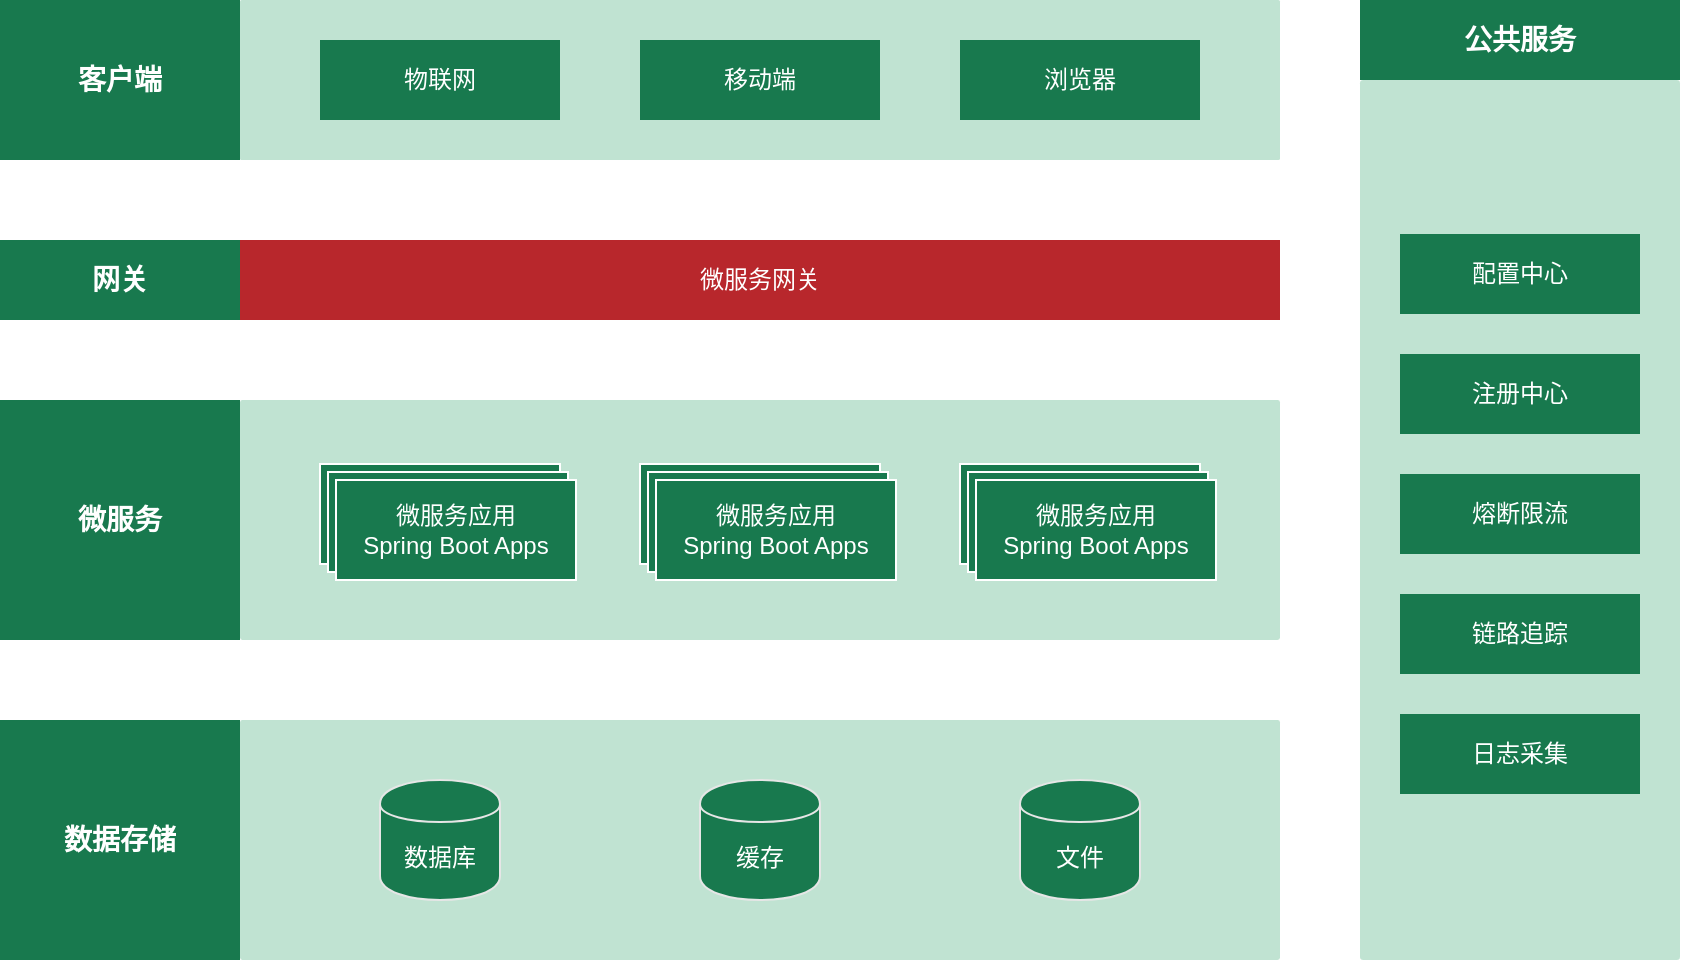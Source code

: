 <mxfile version="24.7.1" type="device">
  <diagram name="1" id="nFjHmLXBQdMYMabAr-h3">
    <mxGraphModel dx="1434" dy="844" grid="1" gridSize="10" guides="1" tooltips="1" connect="1" arrows="1" fold="1" page="0" pageScale="1" pageWidth="1654" pageHeight="1169" background="none" math="0" shadow="0">
      <root>
        <mxCell id="0" />
        <mxCell id="1" parent="0" />
        <mxCell id="EoBF23q6mw_MP7eQ5YkC-1" value="" style="rounded=1;whiteSpace=wrap;html=1;fillColor=#30a46c;fontSize=12;strokeColor=none;fontColor=default;align=center;verticalAlign=middle;fontFamily=Helvetica;opacity=30;arcSize=1;fontStyle=0;" parent="1" vertex="1">
          <mxGeometry x="240" y="80" width="520" height="80" as="geometry" />
        </mxCell>
        <mxCell id="EoBF23q6mw_MP7eQ5YkC-2" value="客户端" style="rounded=0;whiteSpace=wrap;html=1;fillColor=#18794E;fontSize=14;strokeColor=none;fontColor=#FFFFFF;fontStyle=1" parent="1" vertex="1">
          <mxGeometry x="120" y="80" width="120" height="80" as="geometry" />
        </mxCell>
        <mxCell id="EoBF23q6mw_MP7eQ5YkC-3" value="网关" style="rounded=0;whiteSpace=wrap;html=1;fillColor=#18794E;fontSize=14;strokeColor=none;fontColor=#FFFFFF;fontStyle=1;align=center;verticalAlign=middle;fontFamily=Helvetica;" parent="1" vertex="1">
          <mxGeometry x="120" y="200" width="120" height="40" as="geometry" />
        </mxCell>
        <mxCell id="EoBF23q6mw_MP7eQ5YkC-4" value="微服务网关" style="rounded=0;whiteSpace=wrap;html=1;fillColor=#b8272c;fontSize=12;strokeColor=none;fontColor=#FFFFFF;fontStyle=0;align=center;verticalAlign=middle;arcSize=1;fontFamily=Helvetica;" parent="1" vertex="1">
          <mxGeometry x="240" y="200" width="520" height="40" as="geometry" />
        </mxCell>
        <mxCell id="EoBF23q6mw_MP7eQ5YkC-5" value="移动端" style="rounded=0;whiteSpace=wrap;html=1;fillColor=#18794E;fontSize=12;strokeColor=none;fontColor=#FFFFFF;align=center;verticalAlign=middle;fontFamily=Helvetica;fontStyle=0" parent="1" vertex="1">
          <mxGeometry x="440" y="100" width="120" height="40" as="geometry" />
        </mxCell>
        <mxCell id="EoBF23q6mw_MP7eQ5YkC-6" value="物联网" style="rounded=0;whiteSpace=wrap;html=1;fillColor=#18794E;fontSize=12;strokeColor=none;fontColor=#FFFFFF;fontStyle=0" parent="1" vertex="1">
          <mxGeometry x="280" y="100" width="120" height="40" as="geometry" />
        </mxCell>
        <mxCell id="EoBF23q6mw_MP7eQ5YkC-8" value="微服务" style="rounded=0;whiteSpace=wrap;html=1;fillColor=#18794E;fontSize=14;strokeColor=none;fontColor=#FFFFFF;fontStyle=1;align=center;verticalAlign=middle;fontFamily=Helvetica;" parent="1" vertex="1">
          <mxGeometry x="120" y="280" width="120" height="120" as="geometry" />
        </mxCell>
        <mxCell id="EoBF23q6mw_MP7eQ5YkC-9" value="" style="rounded=1;whiteSpace=wrap;html=1;fillColor=#30a46c;fontSize=12;strokeColor=none;fontColor=default;fontStyle=0;opacity=30;align=center;verticalAlign=middle;arcSize=1;fontFamily=Helvetica;" parent="1" vertex="1">
          <mxGeometry x="240" y="280" width="520" height="120" as="geometry" />
        </mxCell>
        <mxCell id="EoBF23q6mw_MP7eQ5YkC-10" value="" style="rounded=1;whiteSpace=wrap;html=1;fillColor=#30a46c;fontSize=12;strokeColor=none;fontColor=default;opacity=30;align=center;verticalAlign=middle;arcSize=1;fontFamily=Helvetica;fontStyle=0;" parent="1" vertex="1">
          <mxGeometry x="240" y="440" width="520" height="120" as="geometry" />
        </mxCell>
        <mxCell id="EoBF23q6mw_MP7eQ5YkC-11" value="数据存储" style="rounded=0;whiteSpace=wrap;html=1;fillColor=#18794E;fontSize=14;strokeColor=none;fontColor=#FFFFFF;fontStyle=1;align=center;verticalAlign=middle;fontFamily=Helvetica;" parent="1" vertex="1">
          <mxGeometry x="120" y="440" width="120" height="120" as="geometry" />
        </mxCell>
        <mxCell id="EoBF23q6mw_MP7eQ5YkC-12" value="数据库" style="shape=cylinder;whiteSpace=wrap;html=1;boundedLbl=1;backgroundOutline=1;fillColor=#18794E;fontSize=12;rounded=0;strokeColor=#E6E6E6;fontColor=#FFFFFF;align=center;verticalAlign=middle;fontFamily=Helvetica;fontStyle=0" parent="1" vertex="1">
          <mxGeometry x="310" y="470" width="60" height="60" as="geometry" />
        </mxCell>
        <mxCell id="EoBF23q6mw_MP7eQ5YkC-13" value="缓存" style="shape=cylinder;whiteSpace=wrap;html=1;boundedLbl=1;backgroundOutline=1;fillColor=#18794E;fontSize=12;rounded=0;strokeColor=#E6E6E6;fontColor=#FFFFFF;align=center;verticalAlign=middle;fontFamily=Helvetica;fontStyle=0" parent="1" vertex="1">
          <mxGeometry x="470" y="470" width="60" height="60" as="geometry" />
        </mxCell>
        <mxCell id="EoBF23q6mw_MP7eQ5YkC-14" value="浏览器" style="rounded=0;whiteSpace=wrap;html=1;fillColor=#18794E;fontSize=12;strokeColor=none;fontColor=#FFFFFF;align=center;verticalAlign=middle;fontFamily=Helvetica;fontStyle=0" parent="1" vertex="1">
          <mxGeometry x="600" y="100" width="120" height="40" as="geometry" />
        </mxCell>
        <mxCell id="EoBF23q6mw_MP7eQ5YkC-15" value="" style="rounded=1;whiteSpace=wrap;html=1;fillColor=#30a46c;fontSize=12;strokeColor=none;fontColor=default;opacity=30;align=center;verticalAlign=middle;arcSize=1;fontFamily=Helvetica;fontStyle=0;" parent="1" vertex="1">
          <mxGeometry x="800" y="120" width="160" height="440" as="geometry" />
        </mxCell>
        <mxCell id="EoBF23q6mw_MP7eQ5YkC-16" value="链路追踪" style="rounded=0;whiteSpace=wrap;html=1;fillColor=#18794E;fontSize=12;strokeColor=none;fontColor=#FFFFFF;align=center;verticalAlign=middle;fontFamily=Helvetica;fontStyle=0" parent="1" vertex="1">
          <mxGeometry x="820" y="377" width="120" height="40" as="geometry" />
        </mxCell>
        <mxCell id="EoBF23q6mw_MP7eQ5YkC-17" value="熔断限流" style="rounded=0;whiteSpace=wrap;html=1;fillColor=#18794E;fontSize=12;strokeColor=none;fontColor=#FFFFFF;align=center;verticalAlign=middle;fontFamily=Helvetica;fontStyle=0" parent="1" vertex="1">
          <mxGeometry x="820" y="317" width="120" height="40" as="geometry" />
        </mxCell>
        <mxCell id="EoBF23q6mw_MP7eQ5YkC-18" value="注册中心" style="rounded=0;whiteSpace=wrap;html=1;fillColor=#18794E;fontSize=12;strokeColor=none;fontColor=#FFFFFF;align=center;verticalAlign=middle;fontFamily=Helvetica;fontStyle=0" parent="1" vertex="1">
          <mxGeometry x="820" y="257" width="120" height="40" as="geometry" />
        </mxCell>
        <mxCell id="EoBF23q6mw_MP7eQ5YkC-19" value="配置中心" style="rounded=0;whiteSpace=wrap;html=1;fillColor=#18794E;fontSize=12;strokeColor=none;fontColor=#FFFFFF;align=center;verticalAlign=middle;fontFamily=Helvetica;fontStyle=0" parent="1" vertex="1">
          <mxGeometry x="820" y="197" width="120" height="40" as="geometry" />
        </mxCell>
        <mxCell id="EoBF23q6mw_MP7eQ5YkC-20" value="" style="rounded=0;whiteSpace=wrap;html=1;fillColor=#18794E;fontSize=12;strokeColor=#FFFFFF;fontColor=#FFFFFF;align=center;verticalAlign=middle;fontFamily=Helvetica;fontStyle=0" parent="1" vertex="1">
          <mxGeometry x="280" y="312" width="120" height="50" as="geometry" />
        </mxCell>
        <mxCell id="EoBF23q6mw_MP7eQ5YkC-21" value="" style="rounded=0;whiteSpace=wrap;html=1;fillColor=#18794E;fontSize=12;strokeColor=#FFFFFF;fontColor=#FFFFFF;align=center;verticalAlign=middle;fontFamily=Helvetica;fontStyle=0" parent="1" vertex="1">
          <mxGeometry x="284" y="316" width="120" height="50" as="geometry" />
        </mxCell>
        <mxCell id="EoBF23q6mw_MP7eQ5YkC-22" value="微服务应用&lt;br&gt;Spring Boot Apps" style="rounded=0;whiteSpace=wrap;html=1;fillColor=#18794E;fontSize=12;strokeColor=#FFFFFF;fontColor=#FFFFFF;align=center;verticalAlign=middle;fontFamily=Helvetica;fontStyle=0" parent="1" vertex="1">
          <mxGeometry x="288" y="320" width="120" height="50" as="geometry" />
        </mxCell>
        <mxCell id="EoBF23q6mw_MP7eQ5YkC-23" value="" style="rounded=0;whiteSpace=wrap;html=1;fillColor=#18794E;fontSize=12;strokeColor=#FFFFFF;fontColor=#FFFFFF;align=center;verticalAlign=middle;fontFamily=Helvetica;fontStyle=0" parent="1" vertex="1">
          <mxGeometry x="440" y="312" width="120" height="50" as="geometry" />
        </mxCell>
        <mxCell id="EoBF23q6mw_MP7eQ5YkC-24" value="" style="rounded=0;whiteSpace=wrap;html=1;fillColor=#18794E;fontSize=12;strokeColor=#FFFFFF;fontColor=#FFFFFF;align=center;verticalAlign=middle;fontFamily=Helvetica;fontStyle=0" parent="1" vertex="1">
          <mxGeometry x="444" y="316" width="120" height="50" as="geometry" />
        </mxCell>
        <mxCell id="EoBF23q6mw_MP7eQ5YkC-25" value="微服务应用&lt;br&gt;Spring Boot Apps" style="rounded=0;whiteSpace=wrap;html=1;fillColor=#18794E;fontSize=12;strokeColor=#FFFFFF;fontColor=#FFFFFF;align=center;verticalAlign=middle;fontFamily=Helvetica;fontStyle=0" parent="1" vertex="1">
          <mxGeometry x="448" y="320" width="120" height="50" as="geometry" />
        </mxCell>
        <mxCell id="EoBF23q6mw_MP7eQ5YkC-26" value="" style="rounded=0;whiteSpace=wrap;html=1;fillColor=#18794E;fontSize=12;strokeColor=#FFFFFF;fontColor=#FFFFFF;align=center;verticalAlign=middle;fontFamily=Helvetica;fontStyle=0" parent="1" vertex="1">
          <mxGeometry x="600" y="312" width="120" height="50" as="geometry" />
        </mxCell>
        <mxCell id="EoBF23q6mw_MP7eQ5YkC-27" value="" style="rounded=0;whiteSpace=wrap;html=1;fillColor=#18794E;fontSize=12;strokeColor=#FFFFFF;fontColor=#FFFFFF;align=center;verticalAlign=middle;fontFamily=Helvetica;fontStyle=0" parent="1" vertex="1">
          <mxGeometry x="604" y="316" width="120" height="50" as="geometry" />
        </mxCell>
        <mxCell id="EoBF23q6mw_MP7eQ5YkC-28" value="微服务应用&lt;br&gt;Spring Boot Apps" style="rounded=0;whiteSpace=wrap;html=1;fillColor=#18794E;fontSize=12;strokeColor=#FFFFFF;fontColor=#FFFFFF;align=center;verticalAlign=middle;fontFamily=Helvetica;fontStyle=0" parent="1" vertex="1">
          <mxGeometry x="608" y="320" width="120" height="50" as="geometry" />
        </mxCell>
        <mxCell id="EoBF23q6mw_MP7eQ5YkC-29" value="文件" style="shape=cylinder;whiteSpace=wrap;html=1;boundedLbl=1;backgroundOutline=1;fillColor=#18794E;fontSize=12;rounded=0;strokeColor=#E6E6E6;fontColor=#FFFFFF;align=center;verticalAlign=middle;fontFamily=Helvetica;fontStyle=0" parent="1" vertex="1">
          <mxGeometry x="630" y="470" width="60" height="60" as="geometry" />
        </mxCell>
        <mxCell id="EoBF23q6mw_MP7eQ5YkC-31" value="日志采集" style="rounded=0;whiteSpace=wrap;html=1;fillColor=#18794E;fontSize=12;strokeColor=none;fontColor=#FFFFFF;align=center;verticalAlign=middle;fontFamily=Helvetica;fontStyle=0" parent="1" vertex="1">
          <mxGeometry x="820" y="437" width="120" height="40" as="geometry" />
        </mxCell>
        <mxCell id="EoBF23q6mw_MP7eQ5YkC-34" value="公共服务" style="rounded=0;whiteSpace=wrap;html=1;fillColor=#18794E;fontSize=14;strokeColor=none;fontColor=#FFFFFF;fontStyle=1" parent="1" vertex="1">
          <mxGeometry x="800" y="80" width="160" height="40" as="geometry" />
        </mxCell>
      </root>
    </mxGraphModel>
  </diagram>
</mxfile>
